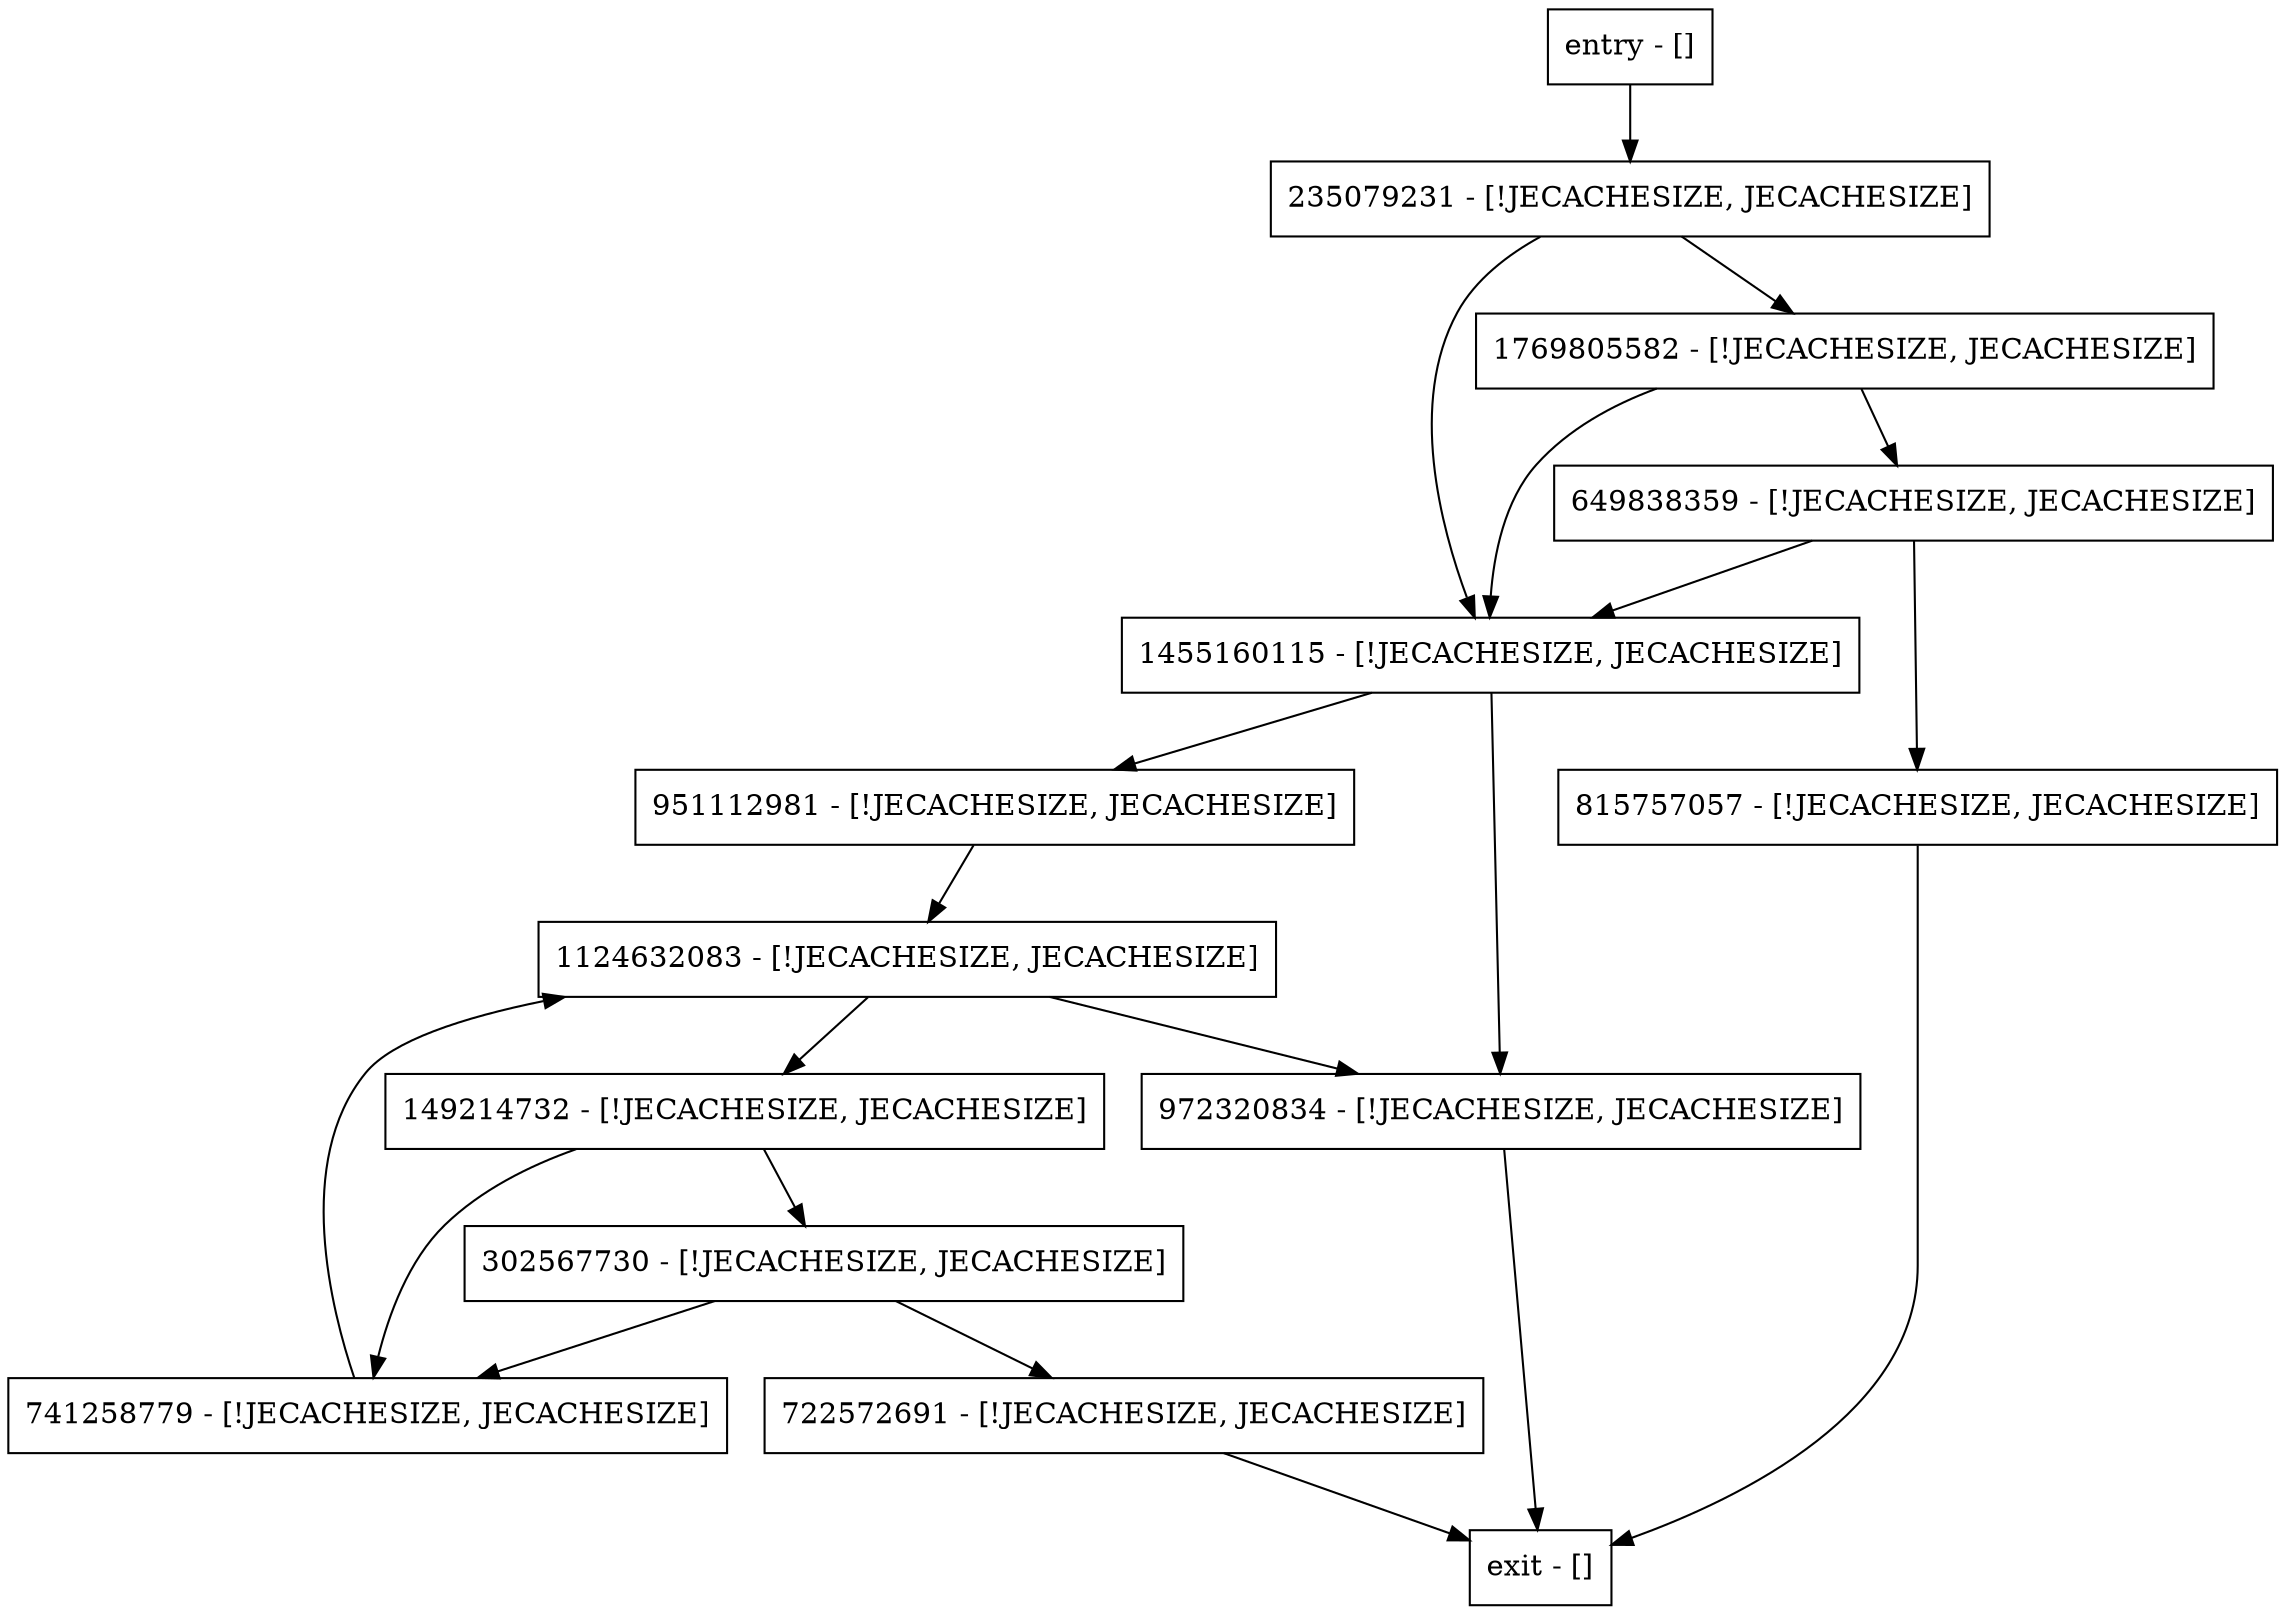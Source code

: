 digraph validateRequest {
node [shape=record];
722572691 [label="722572691 - [!JECACHESIZE, JECACHESIZE]"];
149214732 [label="149214732 - [!JECACHESIZE, JECACHESIZE]"];
741258779 [label="741258779 - [!JECACHESIZE, JECACHESIZE]"];
951112981 [label="951112981 - [!JECACHESIZE, JECACHESIZE]"];
302567730 [label="302567730 - [!JECACHESIZE, JECACHESIZE]"];
1455160115 [label="1455160115 - [!JECACHESIZE, JECACHESIZE]"];
1769805582 [label="1769805582 - [!JECACHESIZE, JECACHESIZE]"];
1124632083 [label="1124632083 - [!JECACHESIZE, JECACHESIZE]"];
815757057 [label="815757057 - [!JECACHESIZE, JECACHESIZE]"];
972320834 [label="972320834 - [!JECACHESIZE, JECACHESIZE]"];
entry [label="entry - []"];
exit [label="exit - []"];
235079231 [label="235079231 - [!JECACHESIZE, JECACHESIZE]"];
649838359 [label="649838359 - [!JECACHESIZE, JECACHESIZE]"];
entry;
exit;
722572691 -> exit;
149214732 -> 741258779;
149214732 -> 302567730;
741258779 -> 1124632083;
951112981 -> 1124632083;
302567730 -> 722572691;
302567730 -> 741258779;
1455160115 -> 951112981;
1455160115 -> 972320834;
1769805582 -> 1455160115;
1769805582 -> 649838359;
1124632083 -> 149214732;
1124632083 -> 972320834;
815757057 -> exit;
972320834 -> exit;
entry -> 235079231;
235079231 -> 1455160115;
235079231 -> 1769805582;
649838359 -> 1455160115;
649838359 -> 815757057;
}
